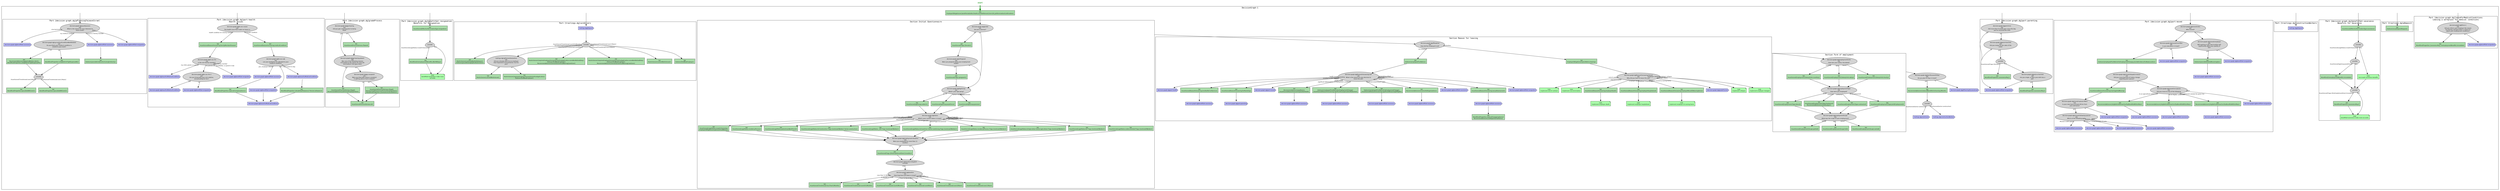 digraph decisionGraph {
graph [fontname="Courier" concentrate=true compound=true]
edge [fontname="Helvetica" fontsize="10"]
node [fillcolor="lightgray" style="filled" fontname="Helvetica" fontsize="10"]
NODE___________START_[ fillcolor="transparent" shape="none" fontcolor="#008800" fontsize="16" label="start" ]
{rank=source; NODE___________START_}
subgraph cluster_DecisionGraph_2d1 {
label="DecisionGraph-1"
_5bdecision_2dgraph_2edg_5dleaveForMedicalConditions_5f_5f_5bpstart_5d[ fillcolor="transparent" shape="none" width="0.0" label="" height="0.0" ]
subgraph cluster__5bdecision_2dgraph_2edg_5dleaveForMedicalConditions{ 
label="Part [decision-graph.dg]leaveForMedicalConditions\nLeaving a workplace for medical conditions"
_5bdecision_2dgraph_2edg_5dlfmm_2d1[ shape="oval" label="decision-graph.dg/lfmm-1\nask\nDid you inform your employer the reason\nfor leaving, and give them a chance to\nadjust your employment conditions?" ]
_5bdecision_2dgraph_2edg_5d_5b_2383_5d[ fillcolor="#AADDAA" shape="rect" label="Set\nBenefits=[Properties:\{severancePay\} UnemploymentBenefits:immediate]\n" ]
_5bdecision_2dgraph_2edg_5dlfmm_2d1 -> _5bdecision_2dgraph_2edg_5d_5b_2383_5d[ taillabel="yes" ]
_5bdecision_2dgraph_2edg_5d_5b_2384_5d[ fillcolor="#BBBBFF" shape="cds" label="decision-graph.dg/benefitSet-resignation" ]
_5bdecision_2dgraph_2edg_5dlfmm_2d1 -> _5bdecision_2dgraph_2edg_5d_5b_2384_5d[ taillabel="no" ]
}
_5bdecision_2dgraph_2edg_5dleaveForMedicalConditions_5f_5f_5bpstart_5d -> _5bdecision_2dgraph_2edg_5dlfmm_2d1
_5btrailings_2edg_5dpDeposit_5f_5f_5bpstart_5d[ fillcolor="transparent" shape="none" width="0.0" label="" height="0.0" ]
subgraph cluster__5btrailings_2edg_5dpDeposit{ 
label="Part [trailings.dg]pDeposit"
_5btrailings_2edg_5d_5b_2311_5d[ fillcolor="#AADDAA" shape="rect" label="Set\nDuties=\{issueDepositRequest\}\n" ]
}
_5btrailings_2edg_5dpDeposit_5f_5f_5bpstart_5d -> _5btrailings_2edg_5d_5b_2311_5d
_5bdecision_2dgraph_2edg_5dbenefitSet_2dseverance_5f_5f_5bpstart_5d[ fillcolor="transparent" shape="none" width="0.0" label="" height="0.0" ]
subgraph cluster__5bdecision_2dgraph_2edg_5dbenefitSet_2dseverance{ 
label="Part [decision-graph.dg]benefitSet-severance\nBenefits for Severance"
_5bdecision_2dgraph_2edg_5d_5b_23113_5d[ fillcolor="#AADDAA" shape="rect" label="Set\nAssertions=[EffectiveTerminationType:severance]\n" ]
_5bdecision_2dgraph_2edg_5d_5b_23114_5d[ shape="egg" label="consider\n" ]
_5bdecision_2dgraph_2edg_5d_5b_23115_5d[ shape="egg" label="consider\n" ]
_5bdecision_2dgraph_2edg_5d_5b_23116_5d[ fillcolor="#AADDAA" shape="rect" label="Set\nBenefits=[UnemploymentBenefits:immediate]\n" ]
_5bdecision_2dgraph_2edg_5d_5b_23118_5d[ shape="egg" label="consider\n" ]
_5bdecision_2dgraph_2edg_5d_5b_23119_5d[ fillcolor="#AADDAA" shape="rect" label="Set\nBenefits=[Properties:\{severancePay\}]\n" ]
_5bdecision_2dgraph_2edg_5d_5b_23120_5d[ fillcolor="#AAFFAA" shape="note" label="todo\nbenefitSet-severance make more accurate" ]
_5bdecision_2dgraph_2edg_5d_5b_23119_5d -> _5bdecision_2dgraph_2edg_5d_5b_23120_5d
_5bdecision_2dgraph_2edg_5d_5b_23118_5d -> _5bdecision_2dgraph_2edg_5d_5b_23119_5d[ taillabel="Assertions=[Flags:\{thisEmplotmentOver11months\}]
" ]
_5bdecision_2dgraph_2edg_5d_5b_23118_5d -> _5bdecision_2dgraph_2edg_5d_5b_23120_5d[ taillabel="else" ]
_5bdecision_2dgraph_2edg_5d_5b_23116_5d -> _5bdecision_2dgraph_2edg_5d_5b_23118_5d
_5bdecision_2dgraph_2edg_5d_5b_23115_5d -> _5bdecision_2dgraph_2edg_5d_5b_23116_5d[ taillabel="Assertions=[AgeGroup:workForce]
" ]
_5bdecision_2dgraph_2edg_5d_5b_23115_5d -> _5bdecision_2dgraph_2edg_5d_5b_23118_5d[ taillabel="else" ]
_5bdecision_2dgraph_2edg_5d_5b_23114_5d -> _5bdecision_2dgraph_2edg_5d_5b_23115_5d[ taillabel="Assertions=[LegalStatus:israeliCitizenship]
" ]
_5bdecision_2dgraph_2edg_5d_5b_23117_5d[ fillcolor="#AAFFAA" shape="note" label="todo\nnon-israeli severance benefits" ]
_5bdecision_2dgraph_2edg_5d_5b_23117_5d -> _5bdecision_2dgraph_2edg_5d_5b_23118_5d
_5bdecision_2dgraph_2edg_5d_5b_23114_5d -> _5bdecision_2dgraph_2edg_5d_5b_23117_5d[ taillabel="else" ]
_5bdecision_2dgraph_2edg_5d_5b_23113_5d -> _5bdecision_2dgraph_2edg_5d_5b_23114_5d
}
_5bdecision_2dgraph_2edg_5dbenefitSet_2dseverance_5f_5f_5bpstart_5d -> _5bdecision_2dgraph_2edg_5d_5b_23113_5d
_5btrailings_2edg_5dconstructionWorkers_5f_5f_5bpstart_5d[ fillcolor="transparent" shape="none" width="0.0" label="" height="0.0" ]
subgraph cluster__5btrailings_2edg_5dconstructionWorkers{ 
label="Part [trailings.dg]constructionWorkers"
_5btrailings_2edg_5d_5b_2310_5d[ fillcolor="#BBBBFF" shape="cds" label="trailings.dg/pDeposit" ]
}
_5btrailings_2edg_5dconstructionWorkers_5f_5f_5bpstart_5d -> _5btrailings_2edg_5d_5b_2310_5d
_5bdecision_2dgraph_2edg_5dpart_2dmoved_5f_5f_5bpstart_5d[ fillcolor="transparent" shape="none" width="0.0" label="" height="0.0" ]
subgraph cluster__5bdecision_2dgraph_2edg_5dpart_2dmoved{ 
label="Part [decision-graph.dg]part-moved"
_5bdecision_2dgraph_2edg_5dmoved_2dwho[ shape="oval" label="decision-graph.dg/moved-who\nask\nWho moved?" ]
_5bdecision_2dgraph_2edg_5dmoved_2dme_2dfilter[ shape="oval" label="decision-graph.dg/moved-me-filter\nask\nIs you new place in Israel? " ]
_5bdecision_2dgraph_2edg_5d_5b_2396_5d[ fillcolor="#AADDAA" shape="rect" label="Set\nDuties=\{employeePriorNoticeForEmploymentChange,provideEvidenceForNewLocation\}\n" ]
_5bdecision_2dgraph_2edg_5dmoved_2ddispatch_2dreason[ shape="oval" label="decision-graph.dg/moved-dispatch-reason\nask\nDid you move because of status change\nregarding your spouse?" ]
_5bdecision_2dgraph_2edg_5d_5b_2397_5d[ fillcolor="#AADDAA" shape="rect" label="Set\nAssertions=[ReasonForLeaving:marriageAndMoving]\n" ]
_5bdecision_2dgraph_2edg_5dmoved_2dspouse_2d40km[ shape="oval" label="decision-graph.dg/moved-spouse-40km\nask\nIs your new home at least 40 km from\nyour old home?" ]
_5bdecision_2dgraph_2edg_5dmoved_2dfollowing_2dspouse[ shape="oval" label="decision-graph.dg/moved-following-spouse\nask\nWhich of the following apply" ]
_5bdecision_2dgraph_2edg_5d_5b_2399_5d[ fillcolor="#BBBBFF" shape="cds" label="decision-graph.dg/benefitSet-severance" ]
_5bdecision_2dgraph_2edg_5dmoved_2dfollowing_2dspouse -> _5bdecision_2dgraph_2edg_5d_5b_2399_5d[ taillabel="Moved in with spouse" ]
_5bdecision_2dgraph_2edg_5d_5b_23100_5d[ fillcolor="#BBBBFF" shape="cds" label="decision-graph.dg/benefitSet-severance" ]
_5bdecision_2dgraph_2edg_5dmoved_2dfollowing_2dspouse -> _5bdecision_2dgraph_2edg_5d_5b_23100_5d[ taillabel="My spouse moved because of work" ]
_5bdecision_2dgraph_2edg_5d_5b_23101_5d[ fillcolor="#BBBBFF" shape="cds" label="decision-graph.dg/benefitSet-severance" ]
_5bdecision_2dgraph_2edg_5dmoved_2dfollowing_2dspouse -> _5bdecision_2dgraph_2edg_5d_5b_23101_5d[ taillabel="Divorce" ]
_5bdecision_2dgraph_2edg_5d_5b_23102_5d[ fillcolor="#BBBBFF" shape="cds" label="decision-graph.dg/benefitSet-resignation" ]
_5bdecision_2dgraph_2edg_5dmoved_2dfollowing_2dspouse -> _5bdecision_2dgraph_2edg_5d_5b_23102_5d[ taillabel="Other" ]
_5bdecision_2dgraph_2edg_5dmoved_2dspouse_2d40km -> _5bdecision_2dgraph_2edg_5dmoved_2dfollowing_2dspouse[ taillabel="yes" ]
_5bdecision_2dgraph_2edg_5d_5b_2398_5d[ fillcolor="#BBBBFF" shape="cds" label="decision-graph.dg/benefitSet-resignation" ]
_5bdecision_2dgraph_2edg_5dmoved_2dspouse_2d40km -> _5bdecision_2dgraph_2edg_5d_5b_2398_5d[ taillabel="no" ]
_5bdecision_2dgraph_2edg_5d_5b_2397_5d -> _5bdecision_2dgraph_2edg_5dmoved_2dspouse_2d40km
_5bdecision_2dgraph_2edg_5dmoved_2ddispatch_2dreason -> _5bdecision_2dgraph_2edg_5d_5b_2397_5d[ taillabel="yes" ]
_5bdecision_2dgraph_2edg_5dmoved_2dno_2dspouse[ shape="oval" label="decision-graph.dg/moved-no-spouse\nask\nDid you move to any of the following" ]
_5bdecision_2dgraph_2edg_5d_5b_23103_5d[ fillcolor="#AADDAA" shape="rect" label="Set\nRecommendations=\{eligibleForRetroactiveTaxBenefitsWithinAYear\}\n" ]
_5bdecision_2dgraph_2edg_5d_5b_23104_5d[ fillcolor="#BBBBFF" shape="cds" label="decision-graph.dg/benefitSet-severance" ]
_5bdecision_2dgraph_2edg_5d_5b_23103_5d -> _5bdecision_2dgraph_2edg_5d_5b_23104_5d
_5bdecision_2dgraph_2edg_5dmoved_2dno_2dspouse -> _5bdecision_2dgraph_2edg_5d_5b_23103_5d[ taillabel="to an agricaltural settlement" ]
_5bdecision_2dgraph_2edg_5d_5b_23105_5d[ fillcolor="#AADDAA" shape="rect" label="Set\nRecommendations=\{eligibleForRetroactiveTaxBenefitsWithinAYear\}\n" ]
_5bdecision_2dgraph_2edg_5d_5b_23106_5d[ fillcolor="#BBBBFF" shape="cds" label="decision-graph.dg/benefitSet-severance" ]
_5bdecision_2dgraph_2edg_5d_5b_23105_5d -> _5bdecision_2dgraph_2edg_5d_5b_23106_5d
_5bdecision_2dgraph_2edg_5dmoved_2dno_2dspouse -> _5bdecision_2dgraph_2edg_5d_5b_23105_5d[ taillabel="to an eligible settelment" ]
_5bdecision_2dgraph_2edg_5d_5b_23107_5d[ fillcolor="#AADDAA" shape="rect" label="Set\nRecommendations=\{eligibleForRetroactiveTaxBenefitsWithinAYear\}\n" ]
_5bdecision_2dgraph_2edg_5d_5b_23108_5d[ fillcolor="#BBBBFF" shape="cds" label="decision-graph.dg/benefitSet-severance" ]
_5bdecision_2dgraph_2edg_5d_5b_23107_5d -> _5bdecision_2dgraph_2edg_5d_5b_23108_5d
_5bdecision_2dgraph_2edg_5dmoved_2dno_2dspouse -> _5bdecision_2dgraph_2edg_5d_5b_23107_5d[ taillabel="to a settlement outside the green line" ]
_5bdecision_2dgraph_2edg_5d_5b_23109_5d[ fillcolor="#BBBBFF" shape="cds" label="decision-graph.dg/benefitSet-resignation" ]
_5bdecision_2dgraph_2edg_5dmoved_2dno_2dspouse -> _5bdecision_2dgraph_2edg_5d_5b_23109_5d[ taillabel="other" ]
_5bdecision_2dgraph_2edg_5dmoved_2ddispatch_2dreason -> _5bdecision_2dgraph_2edg_5dmoved_2dno_2dspouse[ taillabel="no" ]
_5bdecision_2dgraph_2edg_5d_5b_2396_5d -> _5bdecision_2dgraph_2edg_5dmoved_2ddispatch_2dreason
_5bdecision_2dgraph_2edg_5dmoved_2dme_2dfilter -> _5bdecision_2dgraph_2edg_5d_5b_2396_5d[ taillabel="yes" ]
_5bdecision_2dgraph_2edg_5d_5b_2395_5d[ fillcolor="#BBBBFF" shape="cds" label="decision-graph.dg/benefitSet-resignation" ]
_5bdecision_2dgraph_2edg_5dmoved_2dme_2dfilter -> _5bdecision_2dgraph_2edg_5d_5b_2395_5d[ taillabel="no" ]
_5bdecision_2dgraph_2edg_5dmoved_2dwho -> _5bdecision_2dgraph_2edg_5dmoved_2dme_2dfilter[ taillabel="me" ]
_5bdecision_2dgraph_2edg_5dmoved_2demployer[ shape="oval" label="decision-graph.dg/moved-employer\nask\nWill working in the new location will\nsignificantly affect your quality of\nlife?" ]
_5bdecision_2dgraph_2edg_5d_5b_23110_5d[ fillcolor="#AADDAA" shape="rect" label="Set\nDuties=\{provideDetailedResoningQoL\}\n" ]
_5bdecision_2dgraph_2edg_5d_5b_23111_5d[ fillcolor="#BBBBFF" shape="cds" label="decision-graph.dg/benefitSet-severance" ]
_5bdecision_2dgraph_2edg_5d_5b_23110_5d -> _5bdecision_2dgraph_2edg_5d_5b_23111_5d
_5bdecision_2dgraph_2edg_5dmoved_2demployer -> _5bdecision_2dgraph_2edg_5d_5b_23110_5d[ taillabel="yes" ]
_5bdecision_2dgraph_2edg_5d_5b_23112_5d[ fillcolor="#BBBBFF" shape="cds" label="decision-graph.dg/benefitSet-resignation" ]
_5bdecision_2dgraph_2edg_5dmoved_2demployer -> _5bdecision_2dgraph_2edg_5d_5b_23112_5d[ taillabel="no" ]
_5bdecision_2dgraph_2edg_5dmoved_2dwho -> _5bdecision_2dgraph_2edg_5dmoved_2demployer[ taillabel="my employer" ]
}
_5bdecision_2dgraph_2edg_5dpart_2dmoved_5f_5f_5bpstart_5d -> _5bdecision_2dgraph_2edg_5dmoved_2dwho
_5bdecision_2dgraph_2edg_5dpart_2dparenting_5f_5f_5bpstart_5d[ fillcolor="transparent" shape="none" width="0.0" label="" height="0.0" ]
subgraph cluster__5bdecision_2dgraph_2edg_5dpart_2dparenting{ 
label="Part [decision-graph.dg]part-parenting"
_5bdecision_2dgraph_2edg_5dprnt_2dtime[ shape="oval" label="decision-graph.dg/prnt-time\nask\nDid more than 9 month pass since the day\nyou've recevied the child" ]
_5bdecision_2dgraph_2edg_5d_5b_2394_5d[ fillcolor="#BBBBFF" shape="cds" label="decision-graph.dg/benefitSet-resignation" ]
_5bdecision_2dgraph_2edg_5dprnt_2dtime -> _5bdecision_2dgraph_2edg_5d_5b_2394_5d[ taillabel="yes" ]
_5bdecision_2dgraph_2edg_5dprnt_2df_2dforChild[ shape="oval" label="decision-graph.dg/prnt-f-forChild\nask\nDid you resign for the sake of the\nchild?" ]
_5bdecision_2dgraph_2edg_5d_5b_2389_5d[ shape="egg" label="consider\n" ]
_5bdecision_2dgraph_2edg_5d_5b_2390_5d[ fillcolor="#AADDAA" shape="rect" label="Set\nBenefits=[Properties:\{severancePay\}]\n" ]
_5bdecision_2dgraph_2edg_5d_5b_2389_5d -> _5bdecision_2dgraph_2edg_5d_5b_2390_5d[ taillabel="Assertions=[Flags:\{female\}]
" ]
_5bdecision_2dgraph_2edg_5dprnt_2dm_2dforChild[ shape="oval" label="decision-graph.dg/prnt-m-forChild\nask\nAre you single, or does your wife has a\njob? " ]
_5bdecision_2dgraph_2edg_5d_5b_2392_5d[ fillcolor="#AADDAA" shape="rect" label="Set\nBenefits=[Properties:\{severancePay\}]\n" ]
_5bdecision_2dgraph_2edg_5dprnt_2dm_2dforChild -> _5bdecision_2dgraph_2edg_5d_5b_2392_5d[ taillabel="yes" ]
_5bdecision_2dgraph_2edg_5dprnt_2dm_2dforChild -> _5bdecision_2dgraph_2edg_5d_5b_2394_5d[ taillabel="no" ]
_5bdecision_2dgraph_2edg_5d_5b_2389_5d -> _5bdecision_2dgraph_2edg_5dprnt_2dm_2dforChild[ taillabel="else" ]
_5bdecision_2dgraph_2edg_5dprnt_2df_2dforChild -> _5bdecision_2dgraph_2edg_5d_5b_2389_5d[ taillabel="yes" ]
_5bdecision_2dgraph_2edg_5dprnt_2df_2dforChild -> _5bdecision_2dgraph_2edg_5d_5b_2394_5d[ taillabel="no" ]
_5bdecision_2dgraph_2edg_5dprnt_2dtime -> _5bdecision_2dgraph_2edg_5dprnt_2df_2dforChild[ taillabel="no" ]
}
_5bdecision_2dgraph_2edg_5dpart_2dparenting_5f_5f_5bpstart_5d -> _5bdecision_2dgraph_2edg_5dprnt_2dtime
_5bdecision_2dgraph_2edg_5d_5b_231_5d[ fillcolor="#AADDAA" shape="rect" label="Set\nEmployerObligations=\{workPeriodLetter,finalAccountSettlement,form161,jobTerminationConfirmation\}\n" ]
subgraph cluster__5bdecision_2dgraph_2edg_5dsInitialFiltering{ 
label="Section Initial Questionnaire"
_5bdecision_2dgraph_2edg_5dgender[ shape="oval" label="decision-graph.dg/gender\nask\nAre you a woman?" ]
_5bdecision_2dgraph_2edg_5d_5b_232_5d[ fillcolor="#AADDAA" shape="rect" label="Set\nAssertions=[Flags:\{female\}]\n" ]
_5bdecision_2dgraph_2edg_5disPregnant[ shape="oval" label="decision-graph.dg/isPregnant\nask\nWere you pregnant when your employment\nended?" ]
_5bdecision_2dgraph_2edg_5d_5b_233_5d[ fillcolor="#AADDAA" shape="rect" label="Set\nAssertions=[Flags:\{pregnant\}]\n" ]
_5bdecision_2dgraph_2edg_5dAgeGroup[ shape="oval" label="decision-graph.dg/AgeGroup\nask\nWhat's your age group?" ]
_5bdecision_2dgraph_2edg_5d_5b_234_5d[ fillcolor="#AADDAA" shape="rect" label="Set\nAssertions=[AgeGroup:under21]\n" ]
_5bdecision_2dgraph_2edg_5dstatus[ shape="oval" label="decision-graph.dg/status\nask\nWhat's your current status in Israel? " ]
_5bdecision_2dgraph_2edg_5d_5b_237_5d[ fillcolor="#AADDAA" shape="rect" label="Set\nAssertions=[LegalStatus:israeliCitizenship]\nEmployerObligations=\{pensionFundNotice\}\n" ]
_5bdecision_2dgraph_2edg_5demployment_2dduration[ shape="oval" label="decision-graph.dg/employment-duration\nask\nWere you employed for more than 11\nmonths?" ]
_5bdecision_2dgraph_2edg_5d_5b_2317_5d[ fillcolor="#AADDAA" shape="rect" label="Set\nAssertions=[Flags:\{thisEmplotmentOver11months\}]\n" ]
_5bdecision_2dgraph_2edg_5dduration_2ddispatch[ shape="egg" label="decision-graph.dg/duration-dispatch\nconsider\n" ]
_5bdecision_2dgraph_2edg_5dduration[ shape="oval" label="decision-graph.dg/duration\nask\nHow long have you been in Israel?" ]
_5bdecision_2dgraph_2edg_5d_5b_2318_5d[ fillcolor="#AADDAA" shape="rect" label="Set\nAssertions=[TimeInIsrael:lessThan51Months]\n" ]
_5bdecision_2dgraph_2edg_5dduration -> _5bdecision_2dgraph_2edg_5d_5b_2318_5d[ taillabel="Less than 51 Months" ]
_5bdecision_2dgraph_2edg_5d_5b_2319_5d[ fillcolor="#AADDAA" shape="rect" label="Set\nAssertions=[TimeInIsrael:overOr51Months]\n" ]
_5bdecision_2dgraph_2edg_5dduration -> _5bdecision_2dgraph_2edg_5d_5b_2319_5d[ taillabel="51 Months or more" ]
_5bdecision_2dgraph_2edg_5d_5b_2320_5d[ fillcolor="#AADDAA" shape="rect" label="Set\nAssertions=[TimeInIsrael:over63Months]\n" ]
_5bdecision_2dgraph_2edg_5dduration -> _5bdecision_2dgraph_2edg_5d_5b_2320_5d[ taillabel="Over 63 Months" ]
_5bdecision_2dgraph_2edg_5d_5b_2321_5d[ fillcolor="#AADDAA" shape="rect" label="Set\nAssertions=[TimeInIsrael:over8Years]\n" ]
_5bdecision_2dgraph_2edg_5dduration -> _5bdecision_2dgraph_2edg_5d_5b_2321_5d[ taillabel="Over 8 Years" ]
_5bdecision_2dgraph_2edg_5d_5b_2322_5d[ fillcolor="#AADDAA" shape="rect" label="Set\nAssertions=[TimeInIsrael:over10Years]\n" ]
_5bdecision_2dgraph_2edg_5dduration -> _5bdecision_2dgraph_2edg_5d_5b_2322_5d[ taillabel="Over 10 Years" ]
_5bdecision_2dgraph_2edg_5d_5b_2323_5d[ fillcolor="#AADDAA" shape="rect" label="Set\nAssertions=[TimeInIsrael:over13Years]\n" ]
_5bdecision_2dgraph_2edg_5dduration -> _5bdecision_2dgraph_2edg_5d_5b_2323_5d[ taillabel="Over 13 Years" ]
_5bdecision_2dgraph_2edg_5dduration_2ddispatch -> _5bdecision_2dgraph_2edg_5dduration[ taillabel="else" ]
_5bdecision_2dgraph_2edg_5d_5b_2317_5d -> _5bdecision_2dgraph_2edg_5dduration_2ddispatch
_5bdecision_2dgraph_2edg_5demployment_2dduration -> _5bdecision_2dgraph_2edg_5d_5b_2317_5d[ taillabel="yes" ]
_5bdecision_2dgraph_2edg_5demployment_2dduration -> _5bdecision_2dgraph_2edg_5dduration_2ddispatch[ taillabel="no" ]
_5bdecision_2dgraph_2edg_5d_5b_237_5d -> _5bdecision_2dgraph_2edg_5demployment_2dduration
_5bdecision_2dgraph_2edg_5dstatus -> _5bdecision_2dgraph_2edg_5d_5b_237_5d[ taillabel="citizen" ]
_5bdecision_2dgraph_2edg_5d_5b_238_5d[ fillcolor="#AADDAA" shape="rect" label="Set\nAssertions=[LegalStatus:residencyProcess]\n" ]
_5bdecision_2dgraph_2edg_5d_5b_238_5d -> _5bdecision_2dgraph_2edg_5demployment_2dduration
_5bdecision_2dgraph_2edg_5dstatus -> _5bdecision_2dgraph_2edg_5d_5b_238_5d[ taillabel="in residency process" ]
_5bdecision_2dgraph_2edg_5d_5b_239_5d[ fillcolor="#AADDAA" shape="rect" label="Set\nAssertions=[LegalStatus:palestinianWorkPermit]\n" ]
_5bdecision_2dgraph_2edg_5d_5b_239_5d -> _5bdecision_2dgraph_2edg_5demployment_2dduration
_5bdecision_2dgraph_2edg_5dstatus -> _5bdecision_2dgraph_2edg_5d_5b_239_5d[ taillabel="palestinian with work permit" ]
_5bdecision_2dgraph_2edg_5d_5b_2310_5d[ fillcolor="#AADDAA" shape="rect" label="Set\nAssertions=[LegalStatus:b1Construction Flags:\{nonIsraeliWorker\} Sector:construction]\n" ]
_5bdecision_2dgraph_2edg_5d_5b_2310_5d -> _5bdecision_2dgraph_2edg_5demployment_2dduration
_5bdecision_2dgraph_2edg_5dstatus -> _5bdecision_2dgraph_2edg_5d_5b_2310_5d[ taillabel="visa of type b1Construction" ]
_5bdecision_2dgraph_2edg_5d_5b_2311_5d[ fillcolor="#AADDAA" shape="rect" label="Set\nAssertions=[LegalStatus:_2a5 Flags:\{nonIsraeliWorker\}]\n" ]
_5bdecision_2dgraph_2edg_5d_5b_2311_5d -> _5bdecision_2dgraph_2edg_5demployment_2dduration
_5bdecision_2dgraph_2edg_5dstatus -> _5bdecision_2dgraph_2edg_5d_5b_2311_5d[ taillabel="visa of type 2a5" ]
_5bdecision_2dgraph_2edg_5d_5b_2312_5d[ fillcolor="#AADDAA" shape="rect" label="Set\nAssertions=[LegalStatus:b1CareGiver Sector:careGiving Flags:\{nonIsraeliWorker\}]\n" ]
_5bdecision_2dgraph_2edg_5d_5b_2312_5d -> _5bdecision_2dgraph_2edg_5demployment_2dduration
_5bdecision_2dgraph_2edg_5dstatus -> _5bdecision_2dgraph_2edg_5d_5b_2312_5d[ taillabel="visa of type b1CareGiver" ]
_5bdecision_2dgraph_2edg_5d_5b_2313_5d[ fillcolor="#AADDAA" shape="rect" label="Set\nAssertions=[LegalStatus:residencyProcess Flags:\{nonIsraeliWorker\}]\n" ]
_5bdecision_2dgraph_2edg_5d_5b_2313_5d -> _5bdecision_2dgraph_2edg_5demployment_2dduration
_5bdecision_2dgraph_2edg_5dstatus -> _5bdecision_2dgraph_2edg_5d_5b_2313_5d[ taillabel="visa of type B1General or A5" ]
_5bdecision_2dgraph_2edg_5d_5b_2314_5d[ fillcolor="#AADDAA" shape="rect" label="Set\nAssertions=[LegalStatus:b1Agriculture Sector:agriculture Flags:\{nonIsraeliWorker\}]\n" ]
_5bdecision_2dgraph_2edg_5d_5b_2314_5d -> _5bdecision_2dgraph_2edg_5demployment_2dduration
_5bdecision_2dgraph_2edg_5dstatus -> _5bdecision_2dgraph_2edg_5d_5b_2314_5d[ taillabel="visa of type b1Agriculture" ]
_5bdecision_2dgraph_2edg_5d_5b_2315_5d[ fillcolor="#AADDAA" shape="rect" label="Set\nAssertions=[LegalStatus:b2 Flags:\{nonIsraeliWorker\}]\n" ]
_5bdecision_2dgraph_2edg_5d_5b_2315_5d -> _5bdecision_2dgraph_2edg_5demployment_2dduration
_5bdecision_2dgraph_2edg_5dstatus -> _5bdecision_2dgraph_2edg_5d_5b_2315_5d[ taillabel="visa of type b2" ]
_5bdecision_2dgraph_2edg_5d_5b_2316_5d[ fillcolor="#AADDAA" shape="rect" label="Set\nAssertions=[LegalStatus:undocumented Flags:\{nonIsraeliWorker\}]\n" ]
_5bdecision_2dgraph_2edg_5d_5b_2316_5d -> _5bdecision_2dgraph_2edg_5demployment_2dduration
_5bdecision_2dgraph_2edg_5dstatus -> _5bdecision_2dgraph_2edg_5d_5b_2316_5d[ taillabel="undocumented" ]
_5bdecision_2dgraph_2edg_5d_5b_234_5d -> _5bdecision_2dgraph_2edg_5dstatus
_5bdecision_2dgraph_2edg_5dAgeGroup -> _5bdecision_2dgraph_2edg_5d_5b_234_5d[ taillabel="pre 21" ]
_5bdecision_2dgraph_2edg_5d_5b_235_5d[ fillcolor="#AADDAA" shape="rect" label="Set\nAssertions=[AgeGroup:workForce]\n" ]
_5bdecision_2dgraph_2edg_5d_5b_235_5d -> _5bdecision_2dgraph_2edg_5dstatus
_5bdecision_2dgraph_2edg_5dAgeGroup -> _5bdecision_2dgraph_2edg_5d_5b_235_5d[ taillabel="before retirement" ]
_5bdecision_2dgraph_2edg_5d_5b_236_5d[ fillcolor="#AADDAA" shape="rect" label="Set\nAssertions=[AgeGroup:pension]\n" ]
_5bdecision_2dgraph_2edg_5d_5b_236_5d -> _5bdecision_2dgraph_2edg_5dstatus
_5bdecision_2dgraph_2edg_5dAgeGroup -> _5bdecision_2dgraph_2edg_5d_5b_236_5d[ taillabel="after retirement" ]
_5bdecision_2dgraph_2edg_5d_5b_233_5d -> _5bdecision_2dgraph_2edg_5dAgeGroup
_5bdecision_2dgraph_2edg_5disPregnant -> _5bdecision_2dgraph_2edg_5d_5b_233_5d[ taillabel="yes" ]
_5bdecision_2dgraph_2edg_5disPregnant -> _5bdecision_2dgraph_2edg_5dAgeGroup[ taillabel="no" ]
_5bdecision_2dgraph_2edg_5d_5b_232_5d -> _5bdecision_2dgraph_2edg_5disPregnant
_5bdecision_2dgraph_2edg_5dgender -> _5bdecision_2dgraph_2edg_5d_5b_232_5d[ taillabel="yes" ]
_5bdecision_2dgraph_2edg_5dgender -> _5bdecision_2dgraph_2edg_5dAgeGroup[ taillabel="no" ]
}
subgraph cluster__5bdecision_2dgraph_2edg_5dsReasonForLeaving{ 
label="Section Reason for leaving"
_5bdecision_2dgraph_2edg_5drflHowEnd[ shape="oval" label="decision-graph.dg/rflHowEnd\nask\nHow did the employent end?" ]
_5bdecision_2dgraph_2edg_5d_5b_2324_5d[ fillcolor="#AADDAA" shape="rect" label="Set\nDuties=\{employeePriorNotice\}\n" ]
_5bdecision_2dgraph_2edg_5dReasonForLeaving_2dself[ shape="oval" label="decision-graph.dg/ReasonForLeaving-self\nask\nWhat is the reason for your decision to\nleave this job?" ]
_5bdecision_2dgraph_2edg_5d_5b_2325_5d[ fillcolor="#BBBBFF" shape="cds" label="decision-graph.dg/part-health" ]
_5bdecision_2dgraph_2edg_5dReasonForLeaving_2dself -> _5bdecision_2dgraph_2edg_5d_5b_2325_5d[ taillabel="health issues" ]
_5bdecision_2dgraph_2edg_5d_5b_2326_5d[ fillcolor="#AADDAA" shape="rect" label="Set\nAssertions=[ReasonForLeaving:enrolledToCivilService]\n" ]
_5bdecision_2dgraph_2edg_5d_5b_2327_5d[ fillcolor="#BBBBFF" shape="cds" label="decision-graph.dg/benefitSet-severance" ]
_5bdecision_2dgraph_2edg_5d_5b_2326_5d -> _5bdecision_2dgraph_2edg_5d_5b_2327_5d
_5bdecision_2dgraph_2edg_5dReasonForLeaving_2dself -> _5bdecision_2dgraph_2edg_5d_5b_2326_5d[ taillabel="enrolled to civil service" ]
_5bdecision_2dgraph_2edg_5d_5b_2328_5d[ fillcolor="#AADDAA" shape="rect" label="Set\nAssertions=[ReasonForLeaving:forParenting]\n" ]
_5bdecision_2dgraph_2edg_5d_5b_2329_5d[ fillcolor="#BBBBFF" shape="cds" label="decision-graph.dg/part-parenting" ]
_5bdecision_2dgraph_2edg_5d_5b_2328_5d -> _5bdecision_2dgraph_2edg_5d_5b_2329_5d
_5bdecision_2dgraph_2edg_5dReasonForLeaving_2dself -> _5bdecision_2dgraph_2edg_5d_5b_2328_5d[ taillabel="parenting" ]
_5bdecision_2dgraph_2edg_5d_5b_2330_5d[ fillcolor="#BBBBFF" shape="cds" label="decision-graph.dg/part-moved" ]
_5bdecision_2dgraph_2edg_5dReasonForLeaving_2dself -> _5bdecision_2dgraph_2edg_5d_5b_2330_5d[ taillabel="moved" ]
_5bdecision_2dgraph_2edg_5d_5b_2331_5d[ fillcolor="#AADDAA" shape="rect" label="Set\nRecommendations=\{payKeens\}\nAssertions=[ReasonForLeaving:workerDeath]\n" ]
_5bdecision_2dgraph_2edg_5d_5b_2332_5d[ fillcolor="#BBBBFF" shape="cds" label="decision-graph.dg/benefitSet-severance" ]
_5bdecision_2dgraph_2edg_5d_5b_2331_5d -> _5bdecision_2dgraph_2edg_5d_5b_2332_5d
_5bdecision_2dgraph_2edg_5dReasonForLeaving_2dself -> _5bdecision_2dgraph_2edg_5d_5b_2331_5d[ taillabel="worker death" ]
_5bdecision_2dgraph_2edg_5d_5b_2333_5d[ fillcolor="#AADDAA" shape="rect" label="Set\nDuties=\{employeePriorNoticeForEmploymentChange\}\nAssertions=[ReasonForLeaving:significantCompensationReduction]\n" ]
_5bdecision_2dgraph_2edg_5d_5b_2334_5d[ fillcolor="#BBBBFF" shape="cds" label="decision-graph.dg/benefitSet-severance" ]
_5bdecision_2dgraph_2edg_5d_5b_2333_5d -> _5bdecision_2dgraph_2edg_5d_5b_2334_5d
_5bdecision_2dgraph_2edg_5dReasonForLeaving_2dself -> _5bdecision_2dgraph_2edg_5d_5b_2333_5d[ taillabel="significant deterioration of employment conditions" ]
_5bdecision_2dgraph_2edg_5d_5b_2335_5d[ fillcolor="#AADDAA" shape="rect" label="Set\nDuties=\{employeePriorNoticeForEmploymentChange\}\nAssertions=[ReasonForLeaving:significantBreachingOfRights]\n" ]
_5bdecision_2dgraph_2edg_5d_5b_2336_5d[ fillcolor="#BBBBFF" shape="cds" label="decision-graph.dg/benefitSet-severance" ]
_5bdecision_2dgraph_2edg_5d_5b_2335_5d -> _5bdecision_2dgraph_2edg_5d_5b_2336_5d
_5bdecision_2dgraph_2edg_5dReasonForLeaving_2dself -> _5bdecision_2dgraph_2edg_5d_5b_2335_5d[ taillabel="significant breaching of rights" ]
_5bdecision_2dgraph_2edg_5d_5b_2337_5d[ fillcolor="#AADDAA" shape="rect" label="Set\nRecommendations=\{involveAidOrganizations\}\n" ]
_5bdecision_2dgraph_2edg_5d_5b_2338_5d[ fillcolor="#BBBBFF" shape="cds" label="decision-graph.dg/benefitSet-severance" ]
_5bdecision_2dgraph_2edg_5d_5b_2337_5d -> _5bdecision_2dgraph_2edg_5d_5b_2338_5d
_5bdecision_2dgraph_2edg_5dReasonForLeaving_2dself -> _5bdecision_2dgraph_2edg_5d_5b_2337_5d[ taillabel="severe abuse" ]
_5bdecision_2dgraph_2edg_5d_5b_2339_5d[ fillcolor="#BBBBFF" shape="cds" label="decision-graph.dg/benefitSet-severance" ]
_5bdecision_2dgraph_2edg_5dReasonForLeaving_2dself -> _5bdecision_2dgraph_2edg_5d_5b_2339_5d[ taillabel="retirement" ]
_5bdecision_2dgraph_2edg_5d_5b_2340_5d[ fillcolor="#AADDAA" shape="rect" label="Set\nAssertions=[ReasonForLeaving:sexualHarrasment]\n" ]
_5bdecision_2dgraph_2edg_5d_5b_2341_5d[ fillcolor="#BBBBFF" shape="cds" label="decision-graph.dg/benefitSet-severance" ]
_5bdecision_2dgraph_2edg_5d_5b_2342_5d[ fillcolor="#AADDAA" shape="rect" label="Set\nBenefits=[Properties:\{specialCompensations\}]\nRecommendations=\{canReportToThePolice\}\n" ]
_5bdecision_2dgraph_2edg_5d_5b_2341_5d -> _5bdecision_2dgraph_2edg_5d_5b_2342_5d
_5bdecision_2dgraph_2edg_5d_5b_2340_5d -> _5bdecision_2dgraph_2edg_5d_5b_2341_5d
_5bdecision_2dgraph_2edg_5dReasonForLeaving_2dself -> _5bdecision_2dgraph_2edg_5d_5b_2340_5d[ taillabel="I was sexually harraset" ]
_5bdecision_2dgraph_2edg_5d_5b_2343_5d[ fillcolor="#BBBBFF" shape="cds" label="decision-graph.dg/benefitSet-resignation" ]
_5bdecision_2dgraph_2edg_5dReasonForLeaving_2dself -> _5bdecision_2dgraph_2edg_5d_5b_2343_5d[ taillabel="resignation (other)" ]
_5bdecision_2dgraph_2edg_5d_5b_2324_5d -> _5bdecision_2dgraph_2edg_5dReasonForLeaving_2dself
_5bdecision_2dgraph_2edg_5drflHowEnd -> _5bdecision_2dgraph_2edg_5d_5b_2324_5d[ taillabel="my initiative" ]
_5bdecision_2dgraph_2edg_5d_5b_2344_5d[ fillcolor="#AADDAA" shape="rect" label="Set\nEmployerObligations=\{priorNotice,hearing\}\n" ]
_5bdecision_2dgraph_2edg_5dReasonForLeaving_2dforced[ shape="oval" label="decision-graph.dg/ReasonForLeaving-forced\nask\nWhy did you have to leave this job?" ]
_5bdecision_2dgraph_2edg_5d_5b_2345_5d[ fillcolor="#AAFFAA" shape="note" label="todo\nimplement end of contract" ]
_5bdecision_2dgraph_2edg_5dReasonForLeaving_2dforced -> _5bdecision_2dgraph_2edg_5d_5b_2345_5d[ taillabel="end of contract" ]
_5bdecision_2dgraph_2edg_5d_5b_2346_5d[ fillcolor="#AAFFAA" shape="note" label="todo\nimplement visa termination" ]
_5bdecision_2dgraph_2edg_5dReasonForLeaving_2dforced -> _5bdecision_2dgraph_2edg_5d_5b_2346_5d[ taillabel="visa termination" ]
_5bdecision_2dgraph_2edg_5d_5b_2347_5d[ fillcolor="#AADDAA" shape="rect" label="Set\nAssertions=[ReasonForLeaving:employerDeath]\n" ]
_5bdecision_2dgraph_2edg_5d_5b_2348_5d[ fillcolor="#AAFFAA" shape="note" label="todo\nimplement employer death" ]
_5bdecision_2dgraph_2edg_5d_5b_2347_5d -> _5bdecision_2dgraph_2edg_5d_5b_2348_5d
_5bdecision_2dgraph_2edg_5dReasonForLeaving_2dforced -> _5bdecision_2dgraph_2edg_5d_5b_2347_5d[ taillabel="employer death" ]
_5bdecision_2dgraph_2edg_5d_5b_2349_5d[ fillcolor="#AADDAA" shape="rect" label="Set\nAssertions=[ReasonForLeaving:employerHospitalized]\n" ]
_5bdecision_2dgraph_2edg_5d_5b_2350_5d[ fillcolor="#AAFFAA" shape="note" label="todo\nimplement employer hospitalized" ]
_5bdecision_2dgraph_2edg_5d_5b_2349_5d -> _5bdecision_2dgraph_2edg_5d_5b_2350_5d
_5bdecision_2dgraph_2edg_5dReasonForLeaving_2dforced -> _5bdecision_2dgraph_2edg_5d_5b_2349_5d[ taillabel="employer hospitalized" ]
_5bdecision_2dgraph_2edg_5d_5b_2351_5d[ fillcolor="#AADDAA" shape="rect" label="Set\nAssertions=[ReasonForLeaving:employerMovedToNursingHome]\n" ]
_5bdecision_2dgraph_2edg_5d_5b_2352_5d[ fillcolor="#AAFFAA" shape="note" label="todo\nimplement employer at nursing home" ]
_5bdecision_2dgraph_2edg_5d_5b_2351_5d -> _5bdecision_2dgraph_2edg_5d_5b_2352_5d
_5bdecision_2dgraph_2edg_5dReasonForLeaving_2dforced -> _5bdecision_2dgraph_2edg_5d_5b_2351_5d[ taillabel="employer moved to nursing home" ]
_5bdecision_2dgraph_2edg_5d_5b_2353_5d[ fillcolor="#BBBBFF" shape="cds" label="decision-graph.dg/gradeProcess" ]
_5bdecision_2dgraph_2edg_5dReasonForLeaving_2dforced -> _5bdecision_2dgraph_2edg_5d_5b_2353_5d[ taillabel="employer choice" ]
_5bdecision_2dgraph_2edg_5d_5b_2354_5d[ fillcolor="#AAFFAA" shape="note" label="todo\nimplement collapse" ]
_5bdecision_2dgraph_2edg_5dReasonForLeaving_2dforced -> _5bdecision_2dgraph_2edg_5d_5b_2354_5d[ taillabel="employer collapse" ]
_5bdecision_2dgraph_2edg_5d_5b_2355_5d[ fillcolor="#AAFFAA" shape="note" label="todo\nimplement employer changed" ]
_5bdecision_2dgraph_2edg_5dReasonForLeaving_2dforced -> _5bdecision_2dgraph_2edg_5d_5b_2355_5d[ taillabel="employer changed" ]
_5bdecision_2dgraph_2edg_5d_5b_2344_5d -> _5bdecision_2dgraph_2edg_5dReasonForLeaving_2dforced
_5bdecision_2dgraph_2edg_5drflHowEnd -> _5bdecision_2dgraph_2edg_5d_5b_2344_5d[ taillabel="involuntary" ]
}
subgraph cluster__5bdecision_2dgraph_2edg_5dsEmploymentForm{ 
label="Section Form of employment"
_5bdecision_2dgraph_2edg_5demploymentUnits[ shape="oval" label="decision-graph.dg/employmentUnits\nask\nHow was your salary claculated?" ]
_5bdecision_2dgraph_2edg_5d_5b_2356_5d[ fillcolor="#AADDAA" shape="rect" label="Set\nAssertions=[Employment:[SalaryUnits:monthly]]\n" ]
_5bdecision_2dgraph_2edg_5demploymentType[ shape="oval" label="decision-graph.dg/employmentType\nask\nHow were you employed? " ]
_5bdecision_2dgraph_2edg_5d_5b_2359_5d[ fillcolor="#AADDAA" shape="rect" label="Set\nAssertions=[Employment:[Type:direct]]\n" ]
_5bdecision_2dgraph_2edg_5demploymentScope[ shape="oval" label="decision-graph.dg/employmentScope\nask\nWhat was the scope of your employment?" ]
_5bdecision_2dgraph_2edg_5d_5b_2363_5d[ fillcolor="#AADDAA" shape="rect" label="Set\nAssertions=[Employment:[Scope:partial]]\n" ]
_5bdecision_2dgraph_2edg_5demploymentScope -> _5bdecision_2dgraph_2edg_5d_5b_2363_5d[ taillabel="partial" ]
_5bdecision_2dgraph_2edg_5d_5b_2364_5d[ fillcolor="#AADDAA" shape="rect" label="Set\nAssertions=[Employment:[Scope:full]]\n" ]
_5bdecision_2dgraph_2edg_5demploymentScope -> _5bdecision_2dgraph_2edg_5d_5b_2364_5d[ taillabel="full" ]
_5bdecision_2dgraph_2edg_5d_5b_2365_5d[ fillcolor="#AADDAA" shape="rect" label="Set\nAssertions=[Employment:[Scope:varied]]\n" ]
_5bdecision_2dgraph_2edg_5demploymentScope -> _5bdecision_2dgraph_2edg_5d_5b_2365_5d[ taillabel="varied" ]
_5bdecision_2dgraph_2edg_5d_5b_2359_5d -> _5bdecision_2dgraph_2edg_5demploymentScope
_5bdecision_2dgraph_2edg_5demploymentType -> _5bdecision_2dgraph_2edg_5d_5b_2359_5d[ taillabel="direct" ]
_5bdecision_2dgraph_2edg_5d_5b_2360_5d[ fillcolor="#AADDAA" shape="rect" label="Set\nAssertions=[Employment:[Type:freelance]]\nRecommendations=\{consultLawyer\}\n" ]
_5bdecision_2dgraph_2edg_5d_5b_2360_5d -> _5bdecision_2dgraph_2edg_5demploymentScope
_5bdecision_2dgraph_2edg_5demploymentType -> _5bdecision_2dgraph_2edg_5d_5b_2360_5d[ taillabel="freelance" ]
_5bdecision_2dgraph_2edg_5d_5b_2361_5d[ fillcolor="#AADDAA" shape="rect" label="Set\nAssertions=[Employment:[Type:contractor]]\n" ]
_5bdecision_2dgraph_2edg_5d_5b_2361_5d -> _5bdecision_2dgraph_2edg_5demploymentScope
_5bdecision_2dgraph_2edg_5demploymentType -> _5bdecision_2dgraph_2edg_5d_5b_2361_5d[ taillabel="contractor" ]
_5bdecision_2dgraph_2edg_5d_5b_2362_5d[ fillcolor="#AADDAA" shape="rect" label="Set\nAssertions=[Employment:[Type:jointEmployment]]\n" ]
_5bdecision_2dgraph_2edg_5d_5b_2362_5d -> _5bdecision_2dgraph_2edg_5demploymentScope
_5bdecision_2dgraph_2edg_5demploymentType -> _5bdecision_2dgraph_2edg_5d_5b_2362_5d[ taillabel="jointEmployment" ]
_5bdecision_2dgraph_2edg_5d_5b_2356_5d -> _5bdecision_2dgraph_2edg_5demploymentType
_5bdecision_2dgraph_2edg_5demploymentUnits -> _5bdecision_2dgraph_2edg_5d_5b_2356_5d[ taillabel="monthly" ]
_5bdecision_2dgraph_2edg_5d_5b_2357_5d[ fillcolor="#AADDAA" shape="rect" label="Set\nAssertions=[Employment:[SalaryUnits:daily]]\n" ]
_5bdecision_2dgraph_2edg_5d_5b_2357_5d -> _5bdecision_2dgraph_2edg_5demploymentType
_5bdecision_2dgraph_2edg_5demploymentUnits -> _5bdecision_2dgraph_2edg_5d_5b_2357_5d[ taillabel="daily" ]
_5bdecision_2dgraph_2edg_5d_5b_2358_5d[ fillcolor="#AADDAA" shape="rect" label="Set\nAssertions=[Employment:[SalaryUnits:hourly]]\n" ]
_5bdecision_2dgraph_2edg_5d_5b_2358_5d -> _5bdecision_2dgraph_2edg_5demploymentType
_5bdecision_2dgraph_2edg_5demploymentUnits -> _5bdecision_2dgraph_2edg_5d_5b_2358_5d[ taillabel="hourly" ]
}
_5bdecision_2dgraph_2edg_5dplanToLeaveOrStay[ shape="oval" label="decision-graph.dg/planToLeaveOrStay\nask\nDo you plan to stay in Israel?" ]
_5bdecision_2dgraph_2edg_5d_5b_2366_5d[ fillcolor="#AADDAA" shape="rect" label="Set\nRecommendations=\{reducedBenefitsForOverstay2Month\}\n" ]
_5bdecision_2dgraph_2edg_5d_5b_2367_5d[ shape="egg" label="consider\n" ]
_5bdecision_2dgraph_2edg_5d_5b_2368_5d[ fillcolor="#BBBBFF" shape="cds" label="trailings.dg/careGivers" ]
_5bdecision_2dgraph_2edg_5d_5b_2367_5d -> _5bdecision_2dgraph_2edg_5d_5b_2368_5d[ taillabel="Assertions=[Sector:careGiving]
" ]
_5bdecision_2dgraph_2edg_5d_5b_2369_5d[ fillcolor="#BBBBFF" shape="cds" label="trailings.dg/constructionWorkers" ]
_5bdecision_2dgraph_2edg_5d_5b_2367_5d -> _5bdecision_2dgraph_2edg_5d_5b_2369_5d[ taillabel="Assertions=[Sector:construction]
" ]
_5bdecision_2dgraph_2edg_5d_5b_2366_5d -> _5bdecision_2dgraph_2edg_5d_5b_2367_5d
_5bdecision_2dgraph_2edg_5dplanToLeaveOrStay -> _5bdecision_2dgraph_2edg_5d_5b_2366_5d[ taillabel="yes" ]
_5bdecision_2dgraph_2edg_5d_5b_2370_5d[ fillcolor="#BBBBFF" shape="cds" label="decision-graph.dg/pPlanningToLeaveIsrael" ]
_5bdecision_2dgraph_2edg_5dplanToLeaveOrStay -> _5bdecision_2dgraph_2edg_5d_5b_2370_5d[ taillabel="no" ]
_5bdecision_2dgraph_2edg_5demploymentUnits -> _5bdecision_2dgraph_2edg_5dplanToLeaveOrStay[ ltail="cluster__5bdecision_2dgraph_2edg_5dsEmploymentForm" ]
_5bdecision_2dgraph_2edg_5drflHowEnd -> _5bdecision_2dgraph_2edg_5demploymentUnits[ ltail="cluster__5bdecision_2dgraph_2edg_5dsReasonForLeaving" lhead="cluster__5bdecision_2dgraph_2edg_5demploymentUnits" ]
_5bdecision_2dgraph_2edg_5dgender -> _5bdecision_2dgraph_2edg_5drflHowEnd[ ltail="cluster__5bdecision_2dgraph_2edg_5dsInitialFiltering" lhead="cluster__5bdecision_2dgraph_2edg_5drflHowEnd" ]
_5bdecision_2dgraph_2edg_5d_5b_231_5d -> _5bdecision_2dgraph_2edg_5dgender[ lhead="cluster__5bdecision_2dgraph_2edg_5dgender" ]
_5btrailings_2edg_5dcareGivers_5f_5f_5bpstart_5d[ fillcolor="transparent" shape="none" width="0.0" label="" height="0.0" ]
subgraph cluster__5btrailings_2edg_5dcareGivers{ 
label="Part [trailings.dg]careGivers"
_5btrailings_2edg_5d_5b_231_5d[ fillcolor="#BBBBFF" shape="cds" label="trailings.dg/pDeposit" ]
_5btrailings_2edg_5d_5b_232_5d[ shape="egg" label="consider\n" ]
_5btrailings_2edg_5d_5b_233_5d[ fillcolor="#AADDAA" shape="rect" label="Set\nRestrictions=\{canOnlyWorkAsReleaver\}\nDuties=\{possibleGeographicRestrictions\}\n" ]
_5btrailings_2edg_5d_5b_232_5d -> _5btrailings_2edg_5d_5b_233_5d[ taillabel="Assertions=[TimeInIsrael:overOr51Months]
" ]
_5btrailings_2edg_5dcgtHumanitarianVisa[ shape="oval" label="trailings.dg/cgtHumanitarianVisa\nask\nDid you already work for an employer\nthat requested a humanitarian visa for\nyou?" ]
_5btrailings_2edg_5d_5b_234_5d[ fillcolor="#AADDAA" shape="rect" label="Set\nRestrictions=\{cannotWorkInIsrael\}\n" ]
_5btrailings_2edg_5dcgtHumanitarianVisa -> _5btrailings_2edg_5d_5b_234_5d[ taillabel="yes" ]
_5btrailings_2edg_5d_5b_235_5d[ fillcolor="#AADDAA" shape="rect" label="Set\nRestrictions=\{requiresEmployerHumanitarianVisaApplication\}\nDuties=\{findNewEmployer\}\n" ]
_5btrailings_2edg_5dcgtHumanitarianVisa -> _5btrailings_2edg_5d_5b_235_5d[ taillabel="no" ]
_5btrailings_2edg_5d_5b_232_5d -> _5btrailings_2edg_5dcgtHumanitarianVisa[ taillabel="Assertions=[TimeInIsrael:over63Months]
" ]
_5btrailings_2edg_5d_5b_236_5d[ fillcolor="#AADDAA" shape="rect" label="Set\nRestrictions=\{requiresEmployerHumanitarianVisaApplication,nurseNonRetiredOnly\}\nDuties=\{findNewEmployer\}\nRecommendations=\{humanitarianVisaWarningCareGiver\}\n" ]
_5btrailings_2edg_5d_5b_232_5d -> _5btrailings_2edg_5d_5b_236_5d[ taillabel="Assertions=[TimeInIsrael:over8Years]
" ]
_5btrailings_2edg_5d_5b_237_5d[ fillcolor="#AADDAA" shape="rect" label="Set\nRestrictions=\{requiresEmployerHumanitarianVisaApplication,nurseNonRetiredOnly\}\nDuties=\{findNewEmployer\}\nRecommendations=\{humanitarianVisaWarningCareGiver\}\n" ]
_5btrailings_2edg_5d_5b_232_5d -> _5btrailings_2edg_5d_5b_237_5d[ taillabel="Assertions=[TimeInIsrael:over10Years]
" ]
_5btrailings_2edg_5d_5b_238_5d[ fillcolor="#AADDAA" shape="rect" label="Set\nRestrictions=\{cannotWorkInIsrael\}\n" ]
_5btrailings_2edg_5d_5b_232_5d -> _5btrailings_2edg_5d_5b_238_5d[ taillabel="Assertions=[TimeInIsrael:over13Years]
" ]
_5btrailings_2edg_5d_5b_239_5d[ fillcolor="#AADDAA" shape="rect" label="Set\nDuties=\{findNewEmployer\}\n" ]
_5btrailings_2edg_5d_5b_232_5d -> _5btrailings_2edg_5d_5b_239_5d[ taillabel="else" ]
_5btrailings_2edg_5d_5b_231_5d -> _5btrailings_2edg_5d_5b_232_5d
}
_5btrailings_2edg_5dcareGivers_5f_5f_5bpstart_5d -> _5btrailings_2edg_5d_5b_231_5d
_5bdecision_2dgraph_2edg_5dbenefitSet_2dresignation_5f_5f_5bpstart_5d[ fillcolor="transparent" shape="none" width="0.0" label="" height="0.0" ]
subgraph cluster__5bdecision_2dgraph_2edg_5dbenefitSet_2dresignation{ 
label="Part [decision-graph.dg]benefitSet-resignation\nBenefits for Resignation"
_5bdecision_2dgraph_2edg_5d_5b_23121_5d[ fillcolor="#AADDAA" shape="rect" label="Set\nAssertions=[EffectiveTerminationType:resignation]\n" ]
_5bdecision_2dgraph_2edg_5d_5b_23122_5d[ shape="egg" label="consider\n" ]
_5bdecision_2dgraph_2edg_5d_5b_23123_5d[ fillcolor="#AADDAA" shape="rect" label="Set\nBenefits=[UnemploymentBenefits:after90Days]\n" ]
_5bdecision_2dgraph_2edg_5d_5b_23124_5d[ fillcolor="#AAFFAA" shape="note" label="todo\nbenefitSet-resignation make more\naccurate" ]
_5bdecision_2dgraph_2edg_5d_5b_23123_5d -> _5bdecision_2dgraph_2edg_5d_5b_23124_5d
_5bdecision_2dgraph_2edg_5d_5b_23122_5d -> _5bdecision_2dgraph_2edg_5d_5b_23123_5d[ taillabel="Assertions=[LegalStatus:israeliCitizenship]
" ]
_5bdecision_2dgraph_2edg_5d_5b_23122_5d -> _5bdecision_2dgraph_2edg_5d_5b_23124_5d[ taillabel="else" ]
_5bdecision_2dgraph_2edg_5d_5b_23121_5d -> _5bdecision_2dgraph_2edg_5d_5b_23122_5d
}
_5bdecision_2dgraph_2edg_5dbenefitSet_2dresignation_5f_5f_5bpstart_5d -> _5bdecision_2dgraph_2edg_5d_5b_23121_5d
_5bdecision_2dgraph_2edg_5dgradeProcess_5f_5f_5bpstart_5d[ fillcolor="transparent" shape="none" width="0.0" label="" height="0.0" ]
subgraph cluster__5bdecision_2dgraph_2edg_5dgradeProcess{ 
label="Part [decision-graph.dg]gradeProcess"
_5bdecision_2dgraph_2edg_5dgp_2dhearing[ shape="oval" label="decision-graph.dg/gp-hearing\nask\nDid you get a hearing prior to being\nfired?" ]
_5bdecision_2dgraph_2edg_5dgp_2dhearing_2ddetails[ shape="oval" label="decision-graph.dg/gp-hearing-details\nask\nWas one of the following reasons\ninsinuated as the reason for your job\ntermination? (list goes here)" ]
_5bdecision_2dgraph_2edg_5d_5b_2386_5d[ fillcolor="#AADDAA" shape="rect" label="Set\nAssertions=[ProcessFairness:illegal]\nRecommendations=\{sueFormerEmployerSoon\}\n" ]
_5bdecision_2dgraph_2edg_5d_5b_2388_5d[ fillcolor="#AADDAA" shape="rect" label="Set\nAssertions=[ProcessFairness:ok]\n" ]
_5bdecision_2dgraph_2edg_5d_5b_2386_5d -> _5bdecision_2dgraph_2edg_5d_5b_2388_5d
_5bdecision_2dgraph_2edg_5dgp_2dhearing_2ddetails -> _5bdecision_2dgraph_2edg_5d_5b_2386_5d[ taillabel="yes" ]
_5bdecision_2dgraph_2edg_5dgp_2dcomplaint[ shape="oval" label="decision-graph.dg/gp-complaint\nask\nWere you fired after filing a complaint\nor getting advice from a lawyer?" ]
_5bdecision_2dgraph_2edg_5d_5b_2387_5d[ fillcolor="#AADDAA" shape="rect" label="Set\nAssertions=[ProcessFairness:illegal]\nRecommendations=\{sueFormerEmployerSoon\}\nBenefits=[Properties:\{severanceCancellation\}]\n" ]
_5bdecision_2dgraph_2edg_5d_5b_2387_5d -> _5bdecision_2dgraph_2edg_5d_5b_2388_5d
_5bdecision_2dgraph_2edg_5dgp_2dcomplaint -> _5bdecision_2dgraph_2edg_5d_5b_2387_5d[ taillabel="yes" ]
_5bdecision_2dgraph_2edg_5dgp_2dcomplaint -> _5bdecision_2dgraph_2edg_5d_5b_2388_5d[ taillabel="no" ]
_5bdecision_2dgraph_2edg_5dgp_2dhearing_2ddetails -> _5bdecision_2dgraph_2edg_5dgp_2dcomplaint[ taillabel="no" ]
_5bdecision_2dgraph_2edg_5dgp_2dhearing -> _5bdecision_2dgraph_2edg_5dgp_2dhearing_2ddetails[ taillabel="yes" ]
_5bdecision_2dgraph_2edg_5d_5b_2385_5d[ fillcolor="#AADDAA" shape="rect" label="Set\nAssertions=[ProcessFairness:flawed]\n" ]
_5bdecision_2dgraph_2edg_5d_5b_2385_5d -> _5bdecision_2dgraph_2edg_5dgp_2dhearing_2ddetails
_5bdecision_2dgraph_2edg_5dgp_2dhearing -> _5bdecision_2dgraph_2edg_5d_5b_2385_5d[ taillabel="no" ]
}
_5bdecision_2dgraph_2edg_5dgradeProcess_5f_5f_5bpstart_5d -> _5bdecision_2dgraph_2edg_5dgp_2dhearing
_5bdecision_2dgraph_2edg_5dpart_2dhealth_5f_5f_5bpstart_5d[ fillcolor="transparent" shape="none" width="0.0" label="" height="0.0" ]
subgraph cluster__5bdecision_2dgraph_2edg_5dpart_2dhealth{ 
label="Part [decision-graph.dg]part-health\nHealth issues"
_5bdecision_2dgraph_2edg_5dhc_2dacc_2dcause[ shape="oval" label="decision-graph.dg/hc-acc-cause\nask\nThe health issue that made me leave is:" ]
_5bdecision_2dgraph_2edg_5d_5b_2371_5d[ fillcolor="#AADDAA" shape="rect" label="Set\nAssertions=[ReasonForLeaving:familyMemberDisease]\n" ]
_5bdecision_2dgraph_2edg_5dhc_2dacc_2dfm[ shape="oval" label="decision-graph.dg/hc-acc-fm\nask\nIs the sick family member? " ]
_5bdecision_2dgraph_2edg_5d_5b_2372_5d[ fillcolor="#BBBBFF" shape="cds" label="decision-graph.dg/leaveForMedicalConditions" ]
_5bdecision_2dgraph_2edg_5dhc_2dacc_2dfm -> _5bdecision_2dgraph_2edg_5d_5b_2372_5d[ taillabel="my child, parent, or spouse" ]
_5bdecision_2dgraph_2edg_5dhc_2dacc_2dfm_2d1[ shape="oval" label="decision-graph.dg/hc-acc-fm-1\nask\nAre you living with your sick relative,\nand providing for him?" ]
_5bdecision_2dgraph_2edg_5d_5b_2373_5d[ fillcolor="#BBBBFF" shape="cds" label="decision-graph.dg/leaveForMedicalConditions" ]
_5bdecision_2dgraph_2edg_5dhc_2dacc_2dfm_2d1 -> _5bdecision_2dgraph_2edg_5d_5b_2373_5d[ taillabel="yes" ]
_5bdecision_2dgraph_2edg_5d_5b_2374_5d[ fillcolor="#BBBBFF" shape="cds" label="decision-graph.dg/benefitSet-resignation" ]
_5bdecision_2dgraph_2edg_5dhc_2dacc_2dfm_2d1 -> _5bdecision_2dgraph_2edg_5d_5b_2374_5d[ taillabel="no" ]
_5bdecision_2dgraph_2edg_5dhc_2dacc_2dfm -> _5bdecision_2dgraph_2edg_5dhc_2dacc_2dfm_2d1[ taillabel="my grandchild, grandfather, or parent in law" ]
_5bdecision_2dgraph_2edg_5d_5b_2375_5d[ fillcolor="#BBBBFF" shape="cds" label="decision-graph.dg/benefitSet-resignation" ]
_5bdecision_2dgraph_2edg_5dhc_2dacc_2dfm -> _5bdecision_2dgraph_2edg_5d_5b_2375_5d[ taillabel="other family member" ]
_5bdecision_2dgraph_2edg_5d_5b_2371_5d -> _5bdecision_2dgraph_2edg_5dhc_2dacc_2dfm
_5bdecision_2dgraph_2edg_5dhc_2dacc_2dcause -> _5bdecision_2dgraph_2edg_5d_5b_2371_5d[ taillabel="health condition of a family member" ]
_5bdecision_2dgraph_2edg_5d_5b_2376_5d[ fillcolor="#AADDAA" shape="rect" label="Set\nAssertions=[ReasonForLeaving:medicalCondition]\n" ]
_5bdecision_2dgraph_2edg_5dhc_2dacc_2dadj[ shape="oval" label="decision-graph.dg/hc-acc-adj\nask\ncan your workplace be adjusted to your\nmedical condition?" ]
_5bdecision_2dgraph_2edg_5d_5b_2377_5d[ fillcolor="#BBBBFF" shape="cds" label="decision-graph.dg/benefitSet-severance" ]
_5bdecision_2dgraph_2edg_5d_5b_2378_5d[ fillcolor="#AADDAA" shape="rect" label="Set\nBenefits=[Properties:\{specialCompensations\}]\n" ]
_5bdecision_2dgraph_2edg_5d_5b_2382_5d[ fillcolor="#BBBBFF" shape="cds" label="decision-graph.dg/leaveForMedicalConditions" ]
_5bdecision_2dgraph_2edg_5d_5b_2378_5d -> _5bdecision_2dgraph_2edg_5d_5b_2382_5d
_5bdecision_2dgraph_2edg_5d_5b_2377_5d -> _5bdecision_2dgraph_2edg_5d_5b_2378_5d
_5bdecision_2dgraph_2edg_5dhc_2dacc_2dadj -> _5bdecision_2dgraph_2edg_5d_5b_2377_5d[ taillabel="yes, employer refused" ]
_5bdecision_2dgraph_2edg_5d_5b_2379_5d[ fillcolor="#BBBBFF" shape="cds" label="decision-graph.dg/benefitSet-resignation" ]
_5bdecision_2dgraph_2edg_5d_5b_2379_5d -> _5bdecision_2dgraph_2edg_5d_5b_2382_5d
_5bdecision_2dgraph_2edg_5dhc_2dacc_2dadj -> _5bdecision_2dgraph_2edg_5d_5b_2379_5d[ taillabel="yes, I don't want to stay" ]
_5bdecision_2dgraph_2edg_5d_5b_2380_5d[ fillcolor="#BBBBFF" shape="cds" label="decision-graph.dg/leaveForMedicalConditions" ]
_5bdecision_2dgraph_2edg_5d_5b_2381_5d[ fillcolor="#AADDAA" shape="rect" label="Set\nBenefits=[Properties:\{disabilityAllowance\} Pension:allowance]\n" ]
_5bdecision_2dgraph_2edg_5d_5b_2381_5d -> _5bdecision_2dgraph_2edg_5d_5b_2382_5d
_5bdecision_2dgraph_2edg_5d_5b_2380_5d -> _5bdecision_2dgraph_2edg_5d_5b_2381_5d
_5bdecision_2dgraph_2edg_5dhc_2dacc_2dadj -> _5bdecision_2dgraph_2edg_5d_5b_2380_5d[ taillabel="no" ]
_5bdecision_2dgraph_2edg_5d_5b_2376_5d -> _5bdecision_2dgraph_2edg_5dhc_2dacc_2dadj
_5bdecision_2dgraph_2edg_5dhc_2dacc_2dcause -> _5bdecision_2dgraph_2edg_5d_5b_2376_5d[ taillabel="my health condition" ]
}
_5bdecision_2dgraph_2edg_5dpart_2dhealth_5f_5f_5bpstart_5d -> _5bdecision_2dgraph_2edg_5dhc_2dacc_2dcause
_5bdecision_2dgraph_2edg_5dpPlanningToLeaveIsrael_5f_5f_5bpstart_5d[ fillcolor="transparent" shape="none" width="0.0" label="" height="0.0" ]
subgraph cluster__5bdecision_2dgraph_2edg_5dpPlanningToLeaveIsrael{ 
label="Part [decision-graph.dg]pPlanningToLeaveIsrael"
_5bdecision_2dgraph_2edg_5dcg_2dwhyLeave[ shape="oval" label="decision-graph.dg/cg-whyLeave\nask\nWhat is the reason for your intension to\nleave Israel?" ]
_5bdecision_2dgraph_2edg_5d_5b_23125_5d[ fillcolor="#BBBBFF" shape="cds" label="decision-graph.dg/benefitSet-severance" ]
_5bdecision_2dgraph_2edg_5dcg_2dwhyLeave -> _5bdecision_2dgraph_2edg_5d_5b_23125_5d[ taillabel="visa termination" ]
_5bdecision_2dgraph_2edg_5dcg_2dmedicalConditionWorkRelated[ shape="oval" label="decision-graph.dg/cg-medicalConditionWorkRelated\nask\nDo you think your medical condition is\nrelated to your work?" ]
_5bdecision_2dgraph_2edg_5d_5b_23126_5d[ fillcolor="#AADDAA" shape="rect" label="Set\nRecommendations=\{applyForWorkAccident\}\nBenefits=[Properties:\{eligibleForFlightExpensePI\}]\n" ]
_5bdecision_2dgraph_2edg_5d_5b_23128_5d[ shape="egg" label="consider\n" ]
_5bdecision_2dgraph_2edg_5d_5b_23129_5d[ fillcolor="#AADDAA" shape="rect" label="Set\nBenefits=[Properties:\{possible80KGrant\}]\n" ]
_5bdecision_2dgraph_2edg_5d_5b_23128_5d -> _5bdecision_2dgraph_2edg_5d_5b_23129_5d[ taillabel="Assertions=[TimeInIsrael:over10Years]
" ]
_5bdecision_2dgraph_2edg_5d_5b_23130_5d[ fillcolor="#AADDAA" shape="rect" label="Set\nBenefits=[Properties:\{possible80KGrant\}]\n" ]
_5bdecision_2dgraph_2edg_5d_5b_23128_5d -> _5bdecision_2dgraph_2edg_5d_5b_23130_5d[ taillabel="Assertions=[TimeInIsrael:over13Years]
" ]
_5bdecision_2dgraph_2edg_5d_5b_23126_5d -> _5bdecision_2dgraph_2edg_5d_5b_23128_5d
_5bdecision_2dgraph_2edg_5dcg_2dmedicalConditionWorkRelated -> _5bdecision_2dgraph_2edg_5d_5b_23126_5d[ taillabel="yes" ]
_5bdecision_2dgraph_2edg_5d_5b_23127_5d[ fillcolor="#AADDAA" shape="rect" label="Set\nBenefits=[Properties:\{eligibleForFlightExpenseNI\}]\n" ]
_5bdecision_2dgraph_2edg_5d_5b_23127_5d -> _5bdecision_2dgraph_2edg_5d_5b_23128_5d
_5bdecision_2dgraph_2edg_5dcg_2dmedicalConditionWorkRelated -> _5bdecision_2dgraph_2edg_5d_5b_23127_5d[ taillabel="no" ]
_5bdecision_2dgraph_2edg_5dcg_2dwhyLeave -> _5bdecision_2dgraph_2edg_5dcg_2dmedicalConditionWorkRelated[ taillabel="my medical condition" ]
_5bdecision_2dgraph_2edg_5d_5b_23131_5d[ fillcolor="#BBBBFF" shape="cds" label="decision-graph.dg/benefitSet-severance" ]
_5bdecision_2dgraph_2edg_5d_5b_23132_5d[ fillcolor="#AADDAA" shape="rect" label="Set\nDuties=\{provideEvidenceForCaringForFamily\}\n" ]
_5bdecision_2dgraph_2edg_5d_5b_23131_5d -> _5bdecision_2dgraph_2edg_5d_5b_23132_5d
_5bdecision_2dgraph_2edg_5dcg_2dwhyLeave -> _5bdecision_2dgraph_2edg_5d_5b_23131_5d[ taillabel="caring for a family member" ]
_5bdecision_2dgraph_2edg_5d_5b_23133_5d[ fillcolor="#BBBBFF" shape="cds" label="decision-graph.dg/benefitSet-resignation" ]
_5bdecision_2dgraph_2edg_5dcg_2dwhyLeave -> _5bdecision_2dgraph_2edg_5d_5b_23133_5d[ taillabel="other" ]
}
_5bdecision_2dgraph_2edg_5dpPlanningToLeaveIsrael_5f_5f_5bpstart_5d -> _5bdecision_2dgraph_2edg_5dcg_2dwhyLeave
}
NODE___________START_ -> _5bdecision_2dgraph_2edg_5d_5b_231_5d[ penwidth="4.0" color="#008800" ]
}
